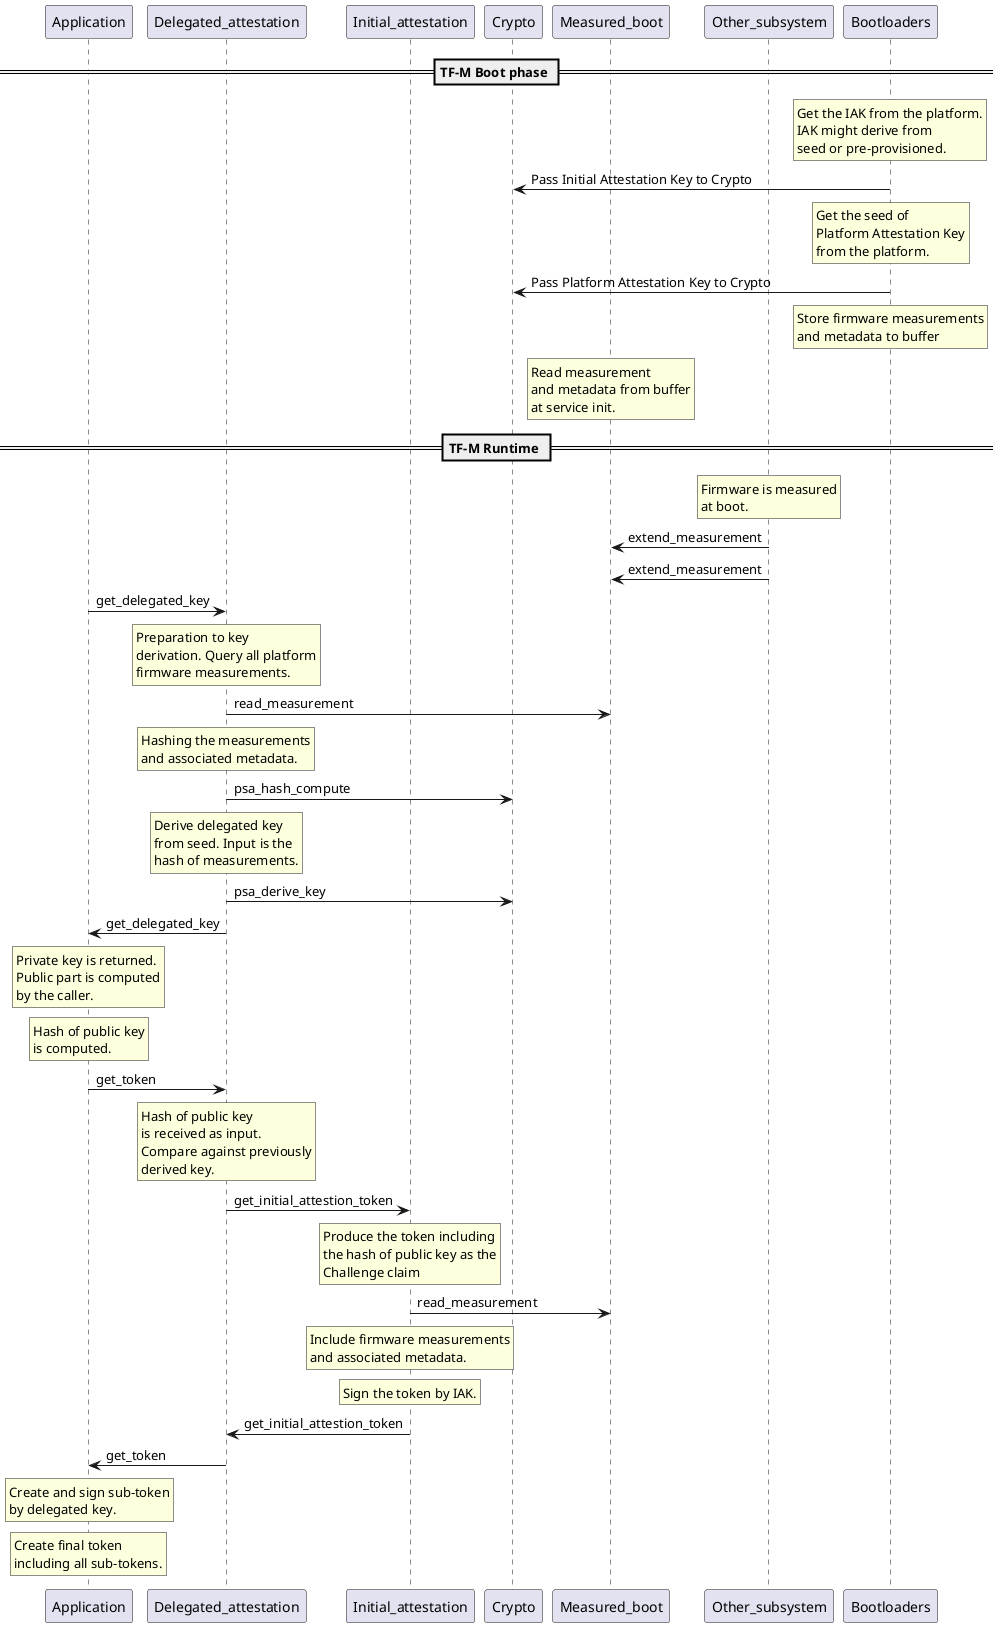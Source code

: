 @startuml

participant Application
participant Delegated_attestation
participant Initial_attestation
participant Crypto
participant Measured_boot
participant Other_subsystem
participant Bootloaders

== TF-M Boot phase ==
Rnote over Bootloaders: Get the IAK from the platform.\n\ IAK might derive from\n\ seed or pre-provisioned.
Bootloaders -> Crypto: Pass Initial Attestation Key to Crypto
Rnote over Bootloaders: Get the seed of\n\ Platform Attestation Key\n\ from the platform.
Bootloaders -> Crypto: Pass Platform Attestation Key to Crypto
Rnote over Bootloaders: Store firmware measurements\n\ and metadata to buffer
Rnote over Measured_boot: Read measurement\n\ and metadata from buffer\n\ at service init.

== TF-M Runtime ==
Rnote over Other_subsystem: Firmware is measured\n\ at boot.
Other_subsystem -> Measured_boot: extend_measurement
Other_subsystem -> Measured_boot: extend_measurement
Application -> Delegated_attestation: get_delegated_key
Rnote over Delegated_attestation: Preparation to key\n\ derivation. Query all platform\n\ firmware measurements.
Delegated_attestation -> Measured_boot: read_measurement
Rnote over Delegated_attestation: Hashing the measurements\n\ and associated metadata.
Delegated_attestation -> Crypto: psa_hash_compute
Rnote over Delegated_attestation: Derive delegated key\n\ from seed. Input is the\n\ hash of measurements.
Delegated_attestation -> Crypto: psa_derive_key
Delegated_attestation -> Application: get_delegated_key
Rnote over Application: Private key is returned.\n\ Public part is computed\n\ by the caller.
Rnote over Application: Hash of public key\n\ is computed.
Application -> Delegated_attestation: get_token
Rnote over Delegated_attestation: Hash of public key\n\ is received as input.\n\ Compare against previously\n\ derived key.
Delegated_attestation-> Initial_attestation: get_initial_attestion_token
Rnote over Initial_attestation: Produce the token including\n\ the hash of public key as the\n\ Challenge claim
Initial_attestation -> Measured_boot: read_measurement
Rnote over Initial_attestation: Include firmware measurements\n\ and associated metadata.
Rnote over Initial_attestation: Sign the token by IAK.
Initial_attestation -> Delegated_attestation: get_initial_attestion_token
Delegated_attestation -> Application: get_token
Rnote over Application: Create and sign sub-token\n\ by delegated key.
Rnote over Application: Create final token\n\ including all sub-tokens.
@enduml
